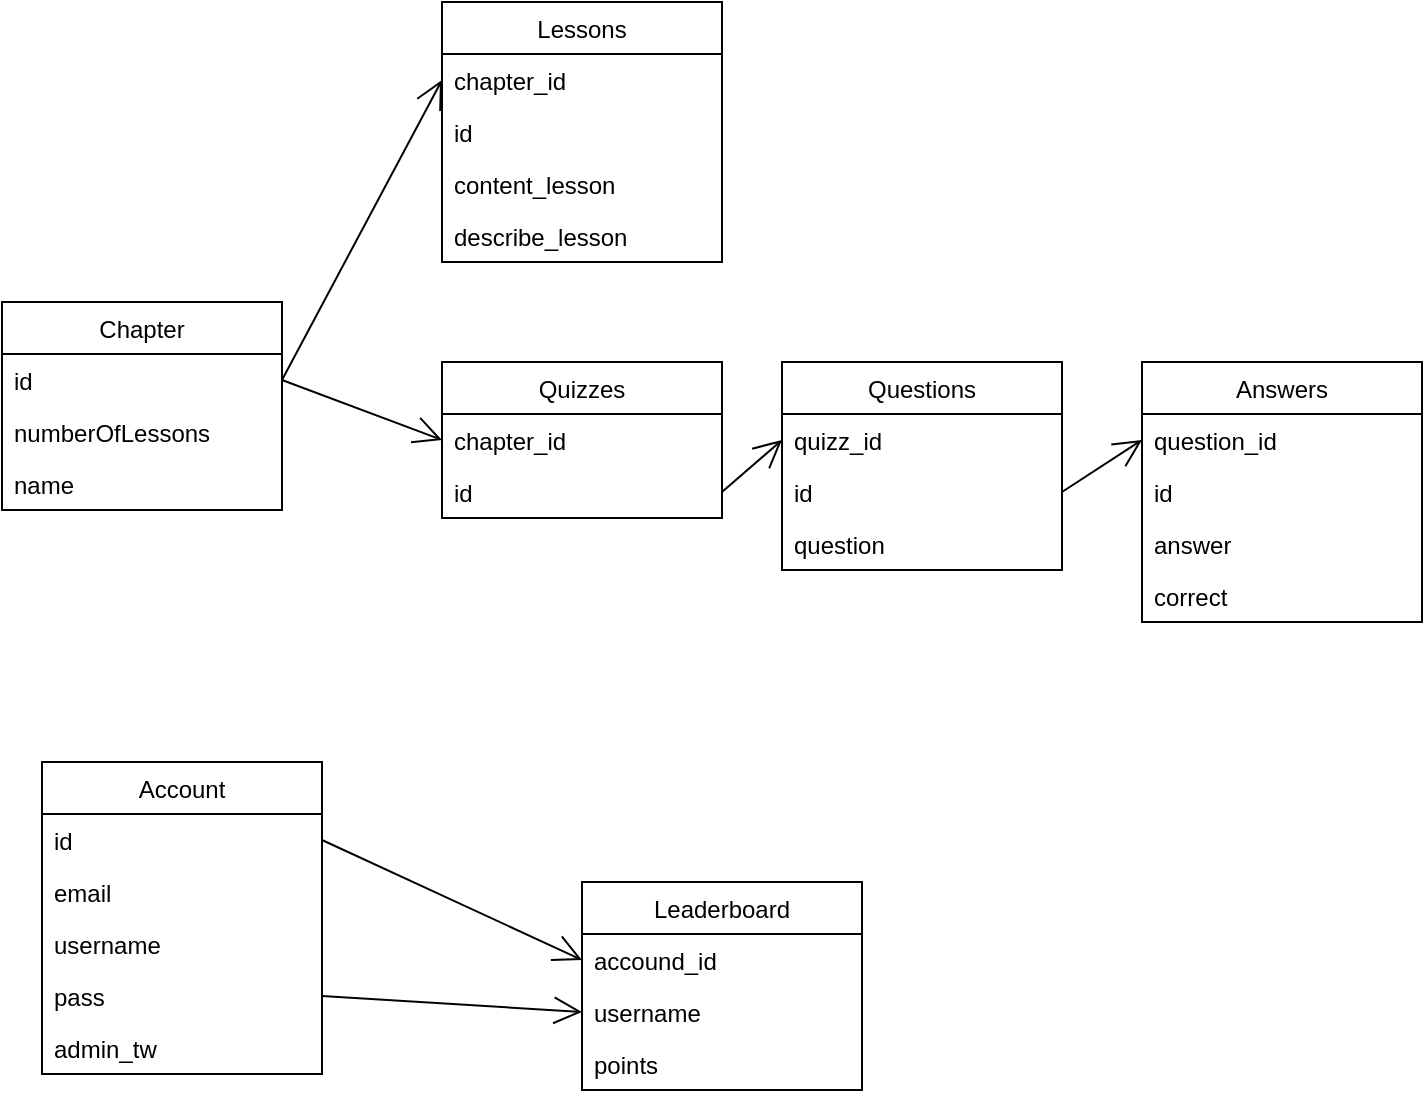 <mxfile version="18.0.3" type="device"><diagram id="C5RBs43oDa-KdzZeNtuy" name="Page-1"><mxGraphModel dx="1422" dy="832" grid="1" gridSize="10" guides="1" tooltips="1" connect="1" arrows="1" fold="1" page="1" pageScale="1" pageWidth="827" pageHeight="1169" math="0" shadow="0"><root><mxCell id="WIyWlLk6GJQsqaUBKTNV-0"/><mxCell id="WIyWlLk6GJQsqaUBKTNV-1" parent="WIyWlLk6GJQsqaUBKTNV-0"/><mxCell id="Xv3AcRJKXF_anQDJoTxL-0" value="Account" style="swimlane;fontStyle=0;childLayout=stackLayout;horizontal=1;startSize=26;fillColor=none;horizontalStack=0;resizeParent=1;resizeParentMax=0;resizeLast=0;collapsible=1;marginBottom=0;" parent="WIyWlLk6GJQsqaUBKTNV-1" vertex="1"><mxGeometry x="50" y="500" width="140" height="156" as="geometry"><mxRectangle x="50" y="500" width="80" height="26" as="alternateBounds"/></mxGeometry></mxCell><mxCell id="Xv3AcRJKXF_anQDJoTxL-1" value="id" style="text;strokeColor=none;fillColor=none;align=left;verticalAlign=top;spacingLeft=4;spacingRight=4;overflow=hidden;rotatable=0;points=[[0,0.5],[1,0.5]];portConstraint=eastwest;" parent="Xv3AcRJKXF_anQDJoTxL-0" vertex="1"><mxGeometry y="26" width="140" height="26" as="geometry"/></mxCell><mxCell id="NoeaLpvO3etclNe_RgDg-22" value="email" style="text;strokeColor=none;fillColor=none;align=left;verticalAlign=top;spacingLeft=4;spacingRight=4;overflow=hidden;rotatable=0;points=[[0,0.5],[1,0.5]];portConstraint=eastwest;" vertex="1" parent="Xv3AcRJKXF_anQDJoTxL-0"><mxGeometry y="52" width="140" height="26" as="geometry"/></mxCell><mxCell id="NoeaLpvO3etclNe_RgDg-33" value="username" style="text;strokeColor=none;fillColor=none;align=left;verticalAlign=top;spacingLeft=4;spacingRight=4;overflow=hidden;rotatable=0;points=[[0,0.5],[1,0.5]];portConstraint=eastwest;" vertex="1" parent="Xv3AcRJKXF_anQDJoTxL-0"><mxGeometry y="78" width="140" height="26" as="geometry"/></mxCell><mxCell id="Xv3AcRJKXF_anQDJoTxL-2" value="pass" style="text;strokeColor=none;fillColor=none;align=left;verticalAlign=top;spacingLeft=4;spacingRight=4;overflow=hidden;rotatable=0;points=[[0,0.5],[1,0.5]];portConstraint=eastwest;" parent="Xv3AcRJKXF_anQDJoTxL-0" vertex="1"><mxGeometry y="104" width="140" height="26" as="geometry"/></mxCell><mxCell id="NoeaLpvO3etclNe_RgDg-34" value="admin_tw" style="text;strokeColor=none;fillColor=none;align=left;verticalAlign=top;spacingLeft=4;spacingRight=4;overflow=hidden;rotatable=0;points=[[0,0.5],[1,0.5]];portConstraint=eastwest;" vertex="1" parent="Xv3AcRJKXF_anQDJoTxL-0"><mxGeometry y="130" width="140" height="26" as="geometry"/></mxCell><mxCell id="NoeaLpvO3etclNe_RgDg-0" value="Leaderboard" style="swimlane;fontStyle=0;childLayout=stackLayout;horizontal=1;startSize=26;fillColor=none;horizontalStack=0;resizeParent=1;resizeParentMax=0;resizeLast=0;collapsible=1;marginBottom=0;" vertex="1" parent="WIyWlLk6GJQsqaUBKTNV-1"><mxGeometry x="320" y="560" width="140" height="104" as="geometry"/></mxCell><mxCell id="NoeaLpvO3etclNe_RgDg-54" value="accound_id" style="text;strokeColor=none;fillColor=none;align=left;verticalAlign=top;spacingLeft=4;spacingRight=4;overflow=hidden;rotatable=0;points=[[0,0.5],[1,0.5]];portConstraint=eastwest;" vertex="1" parent="NoeaLpvO3etclNe_RgDg-0"><mxGeometry y="26" width="140" height="26" as="geometry"/></mxCell><mxCell id="NoeaLpvO3etclNe_RgDg-2" value="username" style="text;strokeColor=none;fillColor=none;align=left;verticalAlign=top;spacingLeft=4;spacingRight=4;overflow=hidden;rotatable=0;points=[[0,0.5],[1,0.5]];portConstraint=eastwest;" vertex="1" parent="NoeaLpvO3etclNe_RgDg-0"><mxGeometry y="52" width="140" height="26" as="geometry"/></mxCell><mxCell id="NoeaLpvO3etclNe_RgDg-3" value="points" style="text;strokeColor=none;fillColor=none;align=left;verticalAlign=top;spacingLeft=4;spacingRight=4;overflow=hidden;rotatable=0;points=[[0,0.5],[1,0.5]];portConstraint=eastwest;" vertex="1" parent="NoeaLpvO3etclNe_RgDg-0"><mxGeometry y="78" width="140" height="26" as="geometry"/></mxCell><mxCell id="NoeaLpvO3etclNe_RgDg-8" value="" style="group" vertex="1" connectable="0" parent="WIyWlLk6GJQsqaUBKTNV-1"><mxGeometry x="250" y="120" width="140" height="130" as="geometry"/></mxCell><mxCell id="Egibg_E5vJhAY8KxuSXx-0" value="Lessons" style="swimlane;fontStyle=0;childLayout=stackLayout;horizontal=1;startSize=26;fillColor=none;horizontalStack=0;resizeParent=1;resizeParentMax=0;resizeLast=0;collapsible=1;marginBottom=0;" parent="NoeaLpvO3etclNe_RgDg-8" vertex="1"><mxGeometry width="140" height="130" as="geometry"/></mxCell><mxCell id="NoeaLpvO3etclNe_RgDg-13" value="chapter_id" style="text;strokeColor=none;fillColor=none;align=left;verticalAlign=top;spacingLeft=4;spacingRight=4;overflow=hidden;rotatable=0;points=[[0,0.5],[1,0.5]];portConstraint=eastwest;" vertex="1" parent="Egibg_E5vJhAY8KxuSXx-0"><mxGeometry y="26" width="140" height="26" as="geometry"/></mxCell><mxCell id="Egibg_E5vJhAY8KxuSXx-1" value="id" style="text;strokeColor=none;fillColor=none;align=left;verticalAlign=top;spacingLeft=4;spacingRight=4;overflow=hidden;rotatable=0;points=[[0,0.5],[1,0.5]];portConstraint=eastwest;" parent="Egibg_E5vJhAY8KxuSXx-0" vertex="1"><mxGeometry y="52" width="140" height="26" as="geometry"/></mxCell><mxCell id="NoeaLpvO3etclNe_RgDg-28" value="content_lesson" style="text;strokeColor=none;fillColor=none;align=left;verticalAlign=top;spacingLeft=4;spacingRight=4;overflow=hidden;rotatable=0;points=[[0,0.5],[1,0.5]];portConstraint=eastwest;" vertex="1" parent="Egibg_E5vJhAY8KxuSXx-0"><mxGeometry y="78" width="140" height="26" as="geometry"/></mxCell><mxCell id="Egibg_E5vJhAY8KxuSXx-2" value="describe_lesson" style="text;strokeColor=none;fillColor=none;align=left;verticalAlign=top;spacingLeft=4;spacingRight=4;overflow=hidden;rotatable=0;points=[[0,0.5],[1,0.5]];portConstraint=eastwest;" parent="Egibg_E5vJhAY8KxuSXx-0" vertex="1"><mxGeometry y="104" width="140" height="26" as="geometry"/></mxCell><mxCell id="NoeaLpvO3etclNe_RgDg-14" value="Quizzes" style="swimlane;fontStyle=0;childLayout=stackLayout;horizontal=1;startSize=26;fillColor=none;horizontalStack=0;resizeParent=1;resizeParentMax=0;resizeLast=0;collapsible=1;marginBottom=0;" vertex="1" parent="WIyWlLk6GJQsqaUBKTNV-1"><mxGeometry x="250" y="300" width="140" height="78" as="geometry"/></mxCell><mxCell id="NoeaLpvO3etclNe_RgDg-16" value="chapter_id" style="text;strokeColor=none;fillColor=none;align=left;verticalAlign=top;spacingLeft=4;spacingRight=4;overflow=hidden;rotatable=0;points=[[0,0.5],[1,0.5]];portConstraint=eastwest;" vertex="1" parent="NoeaLpvO3etclNe_RgDg-14"><mxGeometry y="26" width="140" height="26" as="geometry"/></mxCell><mxCell id="NoeaLpvO3etclNe_RgDg-15" value="id" style="text;strokeColor=none;fillColor=none;align=left;verticalAlign=top;spacingLeft=4;spacingRight=4;overflow=hidden;rotatable=0;points=[[0,0.5],[1,0.5]];portConstraint=eastwest;" vertex="1" parent="NoeaLpvO3etclNe_RgDg-14"><mxGeometry y="52" width="140" height="26" as="geometry"/></mxCell><mxCell id="NoeaLpvO3etclNe_RgDg-24" value="Chapter" style="swimlane;fontStyle=0;childLayout=stackLayout;horizontal=1;startSize=26;fillColor=none;horizontalStack=0;resizeParent=1;resizeParentMax=0;resizeLast=0;collapsible=1;marginBottom=0;" vertex="1" parent="WIyWlLk6GJQsqaUBKTNV-1"><mxGeometry x="30" y="270" width="140" height="104" as="geometry"/></mxCell><mxCell id="NoeaLpvO3etclNe_RgDg-25" value="id" style="text;strokeColor=none;fillColor=none;align=left;verticalAlign=top;spacingLeft=4;spacingRight=4;overflow=hidden;rotatable=0;points=[[0,0.5],[1,0.5]];portConstraint=eastwest;" vertex="1" parent="NoeaLpvO3etclNe_RgDg-24"><mxGeometry y="26" width="140" height="26" as="geometry"/></mxCell><mxCell id="NoeaLpvO3etclNe_RgDg-26" value="numberOfLessons" style="text;strokeColor=none;fillColor=none;align=left;verticalAlign=top;spacingLeft=4;spacingRight=4;overflow=hidden;rotatable=0;points=[[0,0.5],[1,0.5]];portConstraint=eastwest;" vertex="1" parent="NoeaLpvO3etclNe_RgDg-24"><mxGeometry y="52" width="140" height="26" as="geometry"/></mxCell><mxCell id="NoeaLpvO3etclNe_RgDg-27" value="name" style="text;strokeColor=none;fillColor=none;align=left;verticalAlign=top;spacingLeft=4;spacingRight=4;overflow=hidden;rotatable=0;points=[[0,0.5],[1,0.5]];portConstraint=eastwest;" vertex="1" parent="NoeaLpvO3etclNe_RgDg-24"><mxGeometry y="78" width="140" height="26" as="geometry"/></mxCell><mxCell id="NoeaLpvO3etclNe_RgDg-29" value="" style="endArrow=open;endFill=1;endSize=12;html=1;rounded=0;exitX=1;exitY=0.5;exitDx=0;exitDy=0;entryX=0;entryY=0.5;entryDx=0;entryDy=0;" edge="1" parent="WIyWlLk6GJQsqaUBKTNV-1" source="Xv3AcRJKXF_anQDJoTxL-2" target="NoeaLpvO3etclNe_RgDg-2"><mxGeometry width="160" relative="1" as="geometry"><mxPoint x="330" y="430" as="sourcePoint"/><mxPoint x="490" y="430" as="targetPoint"/></mxGeometry></mxCell><mxCell id="NoeaLpvO3etclNe_RgDg-30" value="" style="endArrow=open;endFill=1;endSize=12;html=1;rounded=0;exitX=1;exitY=0.5;exitDx=0;exitDy=0;entryX=0;entryY=0.5;entryDx=0;entryDy=0;" edge="1" parent="WIyWlLk6GJQsqaUBKTNV-1" source="NoeaLpvO3etclNe_RgDg-25" target="NoeaLpvO3etclNe_RgDg-16"><mxGeometry width="160" relative="1" as="geometry"><mxPoint x="330" y="430" as="sourcePoint"/><mxPoint x="310" y="380" as="targetPoint"/></mxGeometry></mxCell><mxCell id="NoeaLpvO3etclNe_RgDg-32" value="" style="endArrow=open;endFill=1;endSize=12;html=1;rounded=0;exitX=1;exitY=0.5;exitDx=0;exitDy=0;entryX=0;entryY=0.5;entryDx=0;entryDy=0;" edge="1" parent="WIyWlLk6GJQsqaUBKTNV-1" source="NoeaLpvO3etclNe_RgDg-25" target="NoeaLpvO3etclNe_RgDg-13"><mxGeometry width="160" relative="1" as="geometry"><mxPoint x="330" y="430" as="sourcePoint"/><mxPoint x="490" y="430" as="targetPoint"/></mxGeometry></mxCell><mxCell id="NoeaLpvO3etclNe_RgDg-35" value="Questions" style="swimlane;fontStyle=0;childLayout=stackLayout;horizontal=1;startSize=26;fillColor=none;horizontalStack=0;resizeParent=1;resizeParentMax=0;resizeLast=0;collapsible=1;marginBottom=0;" vertex="1" parent="WIyWlLk6GJQsqaUBKTNV-1"><mxGeometry x="420" y="300" width="140" height="104" as="geometry"/></mxCell><mxCell id="NoeaLpvO3etclNe_RgDg-36" value="quizz_id" style="text;strokeColor=none;fillColor=none;align=left;verticalAlign=top;spacingLeft=4;spacingRight=4;overflow=hidden;rotatable=0;points=[[0,0.5],[1,0.5]];portConstraint=eastwest;" vertex="1" parent="NoeaLpvO3etclNe_RgDg-35"><mxGeometry y="26" width="140" height="26" as="geometry"/></mxCell><mxCell id="NoeaLpvO3etclNe_RgDg-37" value="id" style="text;strokeColor=none;fillColor=none;align=left;verticalAlign=top;spacingLeft=4;spacingRight=4;overflow=hidden;rotatable=0;points=[[0,0.5],[1,0.5]];portConstraint=eastwest;" vertex="1" parent="NoeaLpvO3etclNe_RgDg-35"><mxGeometry y="52" width="140" height="26" as="geometry"/></mxCell><mxCell id="NoeaLpvO3etclNe_RgDg-38" value="question" style="text;strokeColor=none;fillColor=none;align=left;verticalAlign=top;spacingLeft=4;spacingRight=4;overflow=hidden;rotatable=0;points=[[0,0.5],[1,0.5]];portConstraint=eastwest;" vertex="1" parent="NoeaLpvO3etclNe_RgDg-35"><mxGeometry y="78" width="140" height="26" as="geometry"/></mxCell><mxCell id="NoeaLpvO3etclNe_RgDg-46" value="" style="endArrow=open;endFill=1;endSize=12;html=1;rounded=0;exitX=1;exitY=0.5;exitDx=0;exitDy=0;entryX=0;entryY=0.5;entryDx=0;entryDy=0;" edge="1" parent="WIyWlLk6GJQsqaUBKTNV-1" source="NoeaLpvO3etclNe_RgDg-15" target="NoeaLpvO3etclNe_RgDg-36"><mxGeometry width="160" relative="1" as="geometry"><mxPoint x="390" y="339" as="sourcePoint"/><mxPoint x="490" y="430" as="targetPoint"/></mxGeometry></mxCell><mxCell id="NoeaLpvO3etclNe_RgDg-47" value="Answers" style="swimlane;fontStyle=0;childLayout=stackLayout;horizontal=1;startSize=26;fillColor=none;horizontalStack=0;resizeParent=1;resizeParentMax=0;resizeLast=0;collapsible=1;marginBottom=0;" vertex="1" parent="WIyWlLk6GJQsqaUBKTNV-1"><mxGeometry x="600" y="300" width="140" height="130" as="geometry"/></mxCell><mxCell id="NoeaLpvO3etclNe_RgDg-49" value="question_id" style="text;strokeColor=none;fillColor=none;align=left;verticalAlign=top;spacingLeft=4;spacingRight=4;overflow=hidden;rotatable=0;points=[[0,0.5],[1,0.5]];portConstraint=eastwest;" vertex="1" parent="NoeaLpvO3etclNe_RgDg-47"><mxGeometry y="26" width="140" height="26" as="geometry"/></mxCell><mxCell id="NoeaLpvO3etclNe_RgDg-56" value="id" style="text;strokeColor=none;fillColor=none;align=left;verticalAlign=top;spacingLeft=4;spacingRight=4;overflow=hidden;rotatable=0;points=[[0,0.5],[1,0.5]];portConstraint=eastwest;" vertex="1" parent="NoeaLpvO3etclNe_RgDg-47"><mxGeometry y="52" width="140" height="26" as="geometry"/></mxCell><mxCell id="NoeaLpvO3etclNe_RgDg-50" value="answer" style="text;strokeColor=none;fillColor=none;align=left;verticalAlign=top;spacingLeft=4;spacingRight=4;overflow=hidden;rotatable=0;points=[[0,0.5],[1,0.5]];portConstraint=eastwest;" vertex="1" parent="NoeaLpvO3etclNe_RgDg-47"><mxGeometry y="78" width="140" height="26" as="geometry"/></mxCell><mxCell id="NoeaLpvO3etclNe_RgDg-51" value="correct" style="text;strokeColor=none;fillColor=none;align=left;verticalAlign=top;spacingLeft=4;spacingRight=4;overflow=hidden;rotatable=0;points=[[0,0.5],[1,0.5]];portConstraint=eastwest;" vertex="1" parent="NoeaLpvO3etclNe_RgDg-47"><mxGeometry y="104" width="140" height="26" as="geometry"/></mxCell><mxCell id="NoeaLpvO3etclNe_RgDg-52" value="" style="endArrow=open;endFill=1;endSize=12;html=1;rounded=0;exitX=1;exitY=0.5;exitDx=0;exitDy=0;entryX=0;entryY=0.5;entryDx=0;entryDy=0;" edge="1" parent="WIyWlLk6GJQsqaUBKTNV-1" source="NoeaLpvO3etclNe_RgDg-37" target="NoeaLpvO3etclNe_RgDg-49"><mxGeometry width="160" relative="1" as="geometry"><mxPoint x="330" y="430" as="sourcePoint"/><mxPoint x="490" y="430" as="targetPoint"/></mxGeometry></mxCell><mxCell id="NoeaLpvO3etclNe_RgDg-55" value="" style="endArrow=open;endFill=1;endSize=12;html=1;rounded=0;exitX=1;exitY=0.5;exitDx=0;exitDy=0;entryX=0;entryY=0.5;entryDx=0;entryDy=0;" edge="1" parent="WIyWlLk6GJQsqaUBKTNV-1" source="Xv3AcRJKXF_anQDJoTxL-1" target="NoeaLpvO3etclNe_RgDg-54"><mxGeometry width="160" relative="1" as="geometry"><mxPoint x="330" y="430" as="sourcePoint"/><mxPoint x="490" y="430" as="targetPoint"/></mxGeometry></mxCell></root></mxGraphModel></diagram></mxfile>